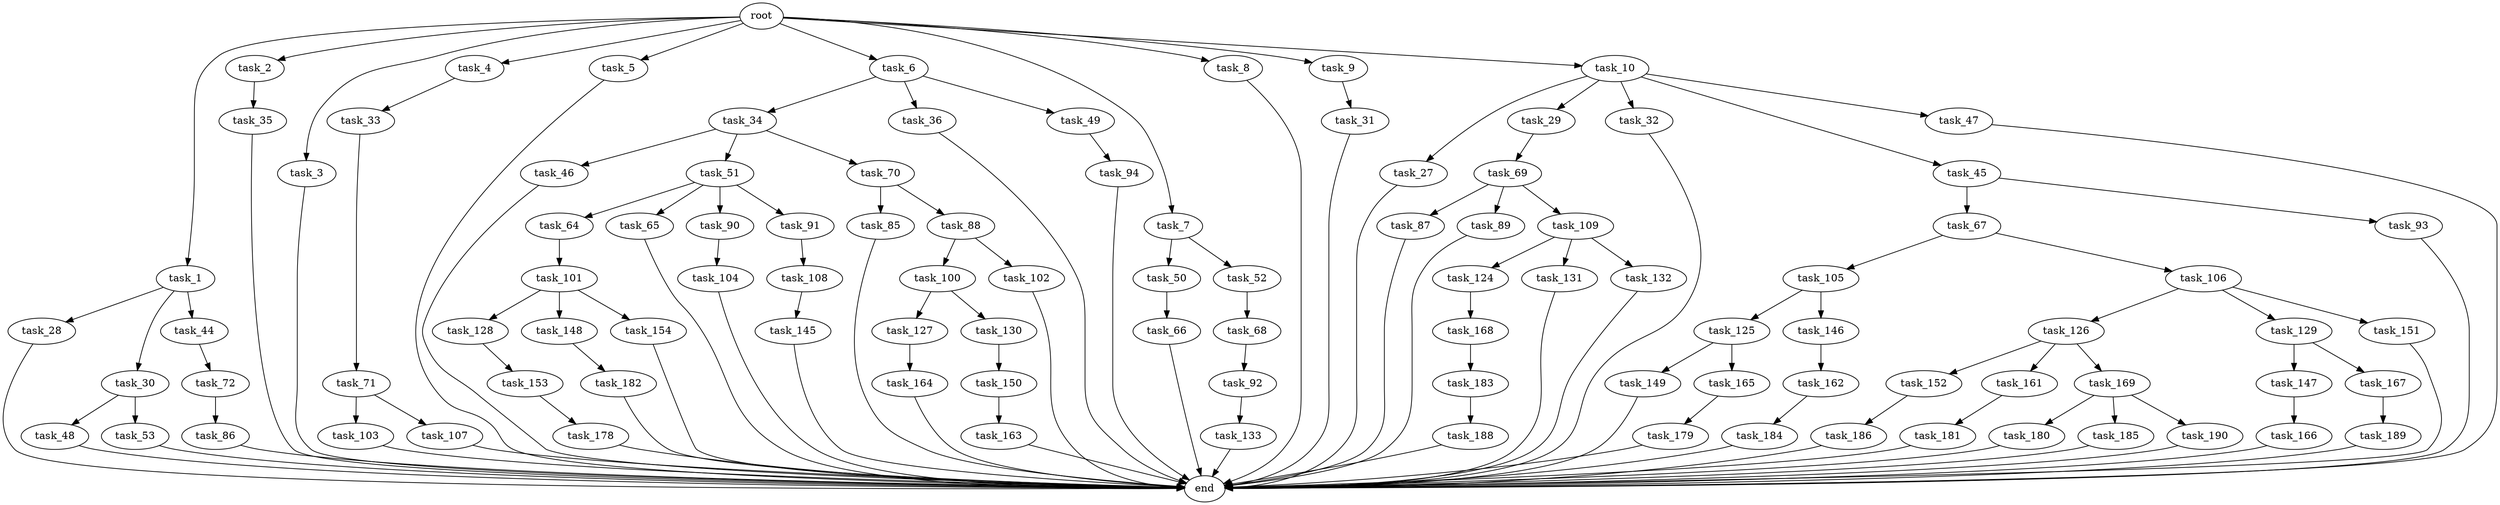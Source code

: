 digraph G {
  root [size="0.000000"];
  task_1 [size="1024.000000"];
  task_2 [size="1024.000000"];
  task_3 [size="1024.000000"];
  task_4 [size="1024.000000"];
  task_5 [size="1024.000000"];
  task_6 [size="1024.000000"];
  task_7 [size="1024.000000"];
  task_8 [size="1024.000000"];
  task_9 [size="1024.000000"];
  task_10 [size="1024.000000"];
  task_27 [size="137438953472.000000"];
  task_28 [size="695784701952.000000"];
  task_29 [size="137438953472.000000"];
  task_30 [size="695784701952.000000"];
  task_31 [size="695784701952.000000"];
  task_32 [size="137438953472.000000"];
  task_33 [size="695784701952.000000"];
  task_34 [size="137438953472.000000"];
  task_35 [size="137438953472.000000"];
  task_36 [size="137438953472.000000"];
  task_44 [size="695784701952.000000"];
  task_45 [size="137438953472.000000"];
  task_46 [size="214748364800.000000"];
  task_47 [size="137438953472.000000"];
  task_48 [size="420906795008.000000"];
  task_49 [size="137438953472.000000"];
  task_50 [size="214748364800.000000"];
  task_51 [size="214748364800.000000"];
  task_52 [size="214748364800.000000"];
  task_53 [size="420906795008.000000"];
  task_64 [size="137438953472.000000"];
  task_65 [size="137438953472.000000"];
  task_66 [size="137438953472.000000"];
  task_67 [size="77309411328.000000"];
  task_68 [size="695784701952.000000"];
  task_69 [size="549755813888.000000"];
  task_70 [size="214748364800.000000"];
  task_71 [size="77309411328.000000"];
  task_72 [size="309237645312.000000"];
  task_85 [size="420906795008.000000"];
  task_86 [size="420906795008.000000"];
  task_87 [size="695784701952.000000"];
  task_88 [size="420906795008.000000"];
  task_89 [size="695784701952.000000"];
  task_90 [size="137438953472.000000"];
  task_91 [size="137438953472.000000"];
  task_92 [size="137438953472.000000"];
  task_93 [size="77309411328.000000"];
  task_94 [size="309237645312.000000"];
  task_100 [size="34359738368.000000"];
  task_101 [size="137438953472.000000"];
  task_102 [size="34359738368.000000"];
  task_103 [size="214748364800.000000"];
  task_104 [size="420906795008.000000"];
  task_105 [size="34359738368.000000"];
  task_106 [size="34359738368.000000"];
  task_107 [size="214748364800.000000"];
  task_108 [size="137438953472.000000"];
  task_109 [size="695784701952.000000"];
  task_124 [size="214748364800.000000"];
  task_125 [size="137438953472.000000"];
  task_126 [size="549755813888.000000"];
  task_127 [size="309237645312.000000"];
  task_128 [size="34359738368.000000"];
  task_129 [size="549755813888.000000"];
  task_130 [size="309237645312.000000"];
  task_131 [size="214748364800.000000"];
  task_132 [size="214748364800.000000"];
  task_133 [size="77309411328.000000"];
  task_145 [size="858993459200.000000"];
  task_146 [size="137438953472.000000"];
  task_147 [size="137438953472.000000"];
  task_148 [size="34359738368.000000"];
  task_149 [size="309237645312.000000"];
  task_150 [size="858993459200.000000"];
  task_151 [size="549755813888.000000"];
  task_152 [size="34359738368.000000"];
  task_153 [size="77309411328.000000"];
  task_154 [size="34359738368.000000"];
  task_161 [size="34359738368.000000"];
  task_162 [size="214748364800.000000"];
  task_163 [size="77309411328.000000"];
  task_164 [size="549755813888.000000"];
  task_165 [size="309237645312.000000"];
  task_166 [size="858993459200.000000"];
  task_167 [size="137438953472.000000"];
  task_168 [size="695784701952.000000"];
  task_169 [size="34359738368.000000"];
  task_178 [size="309237645312.000000"];
  task_179 [size="695784701952.000000"];
  task_180 [size="420906795008.000000"];
  task_181 [size="214748364800.000000"];
  task_182 [size="137438953472.000000"];
  task_183 [size="137438953472.000000"];
  task_184 [size="309237645312.000000"];
  task_185 [size="420906795008.000000"];
  task_186 [size="549755813888.000000"];
  task_188 [size="137438953472.000000"];
  task_189 [size="77309411328.000000"];
  task_190 [size="420906795008.000000"];
  end [size="0.000000"];

  root -> task_1 [size="1.000000"];
  root -> task_2 [size="1.000000"];
  root -> task_3 [size="1.000000"];
  root -> task_4 [size="1.000000"];
  root -> task_5 [size="1.000000"];
  root -> task_6 [size="1.000000"];
  root -> task_7 [size="1.000000"];
  root -> task_8 [size="1.000000"];
  root -> task_9 [size="1.000000"];
  root -> task_10 [size="1.000000"];
  task_1 -> task_28 [size="679477248.000000"];
  task_1 -> task_30 [size="679477248.000000"];
  task_1 -> task_44 [size="679477248.000000"];
  task_2 -> task_35 [size="134217728.000000"];
  task_3 -> end [size="1.000000"];
  task_4 -> task_33 [size="679477248.000000"];
  task_5 -> end [size="1.000000"];
  task_6 -> task_34 [size="134217728.000000"];
  task_6 -> task_36 [size="134217728.000000"];
  task_6 -> task_49 [size="134217728.000000"];
  task_7 -> task_50 [size="209715200.000000"];
  task_7 -> task_52 [size="209715200.000000"];
  task_8 -> end [size="1.000000"];
  task_9 -> task_31 [size="679477248.000000"];
  task_10 -> task_27 [size="134217728.000000"];
  task_10 -> task_29 [size="134217728.000000"];
  task_10 -> task_32 [size="134217728.000000"];
  task_10 -> task_45 [size="134217728.000000"];
  task_10 -> task_47 [size="134217728.000000"];
  task_27 -> end [size="1.000000"];
  task_28 -> end [size="1.000000"];
  task_29 -> task_69 [size="536870912.000000"];
  task_30 -> task_48 [size="411041792.000000"];
  task_30 -> task_53 [size="411041792.000000"];
  task_31 -> end [size="1.000000"];
  task_32 -> end [size="1.000000"];
  task_33 -> task_71 [size="75497472.000000"];
  task_34 -> task_46 [size="209715200.000000"];
  task_34 -> task_51 [size="209715200.000000"];
  task_34 -> task_70 [size="209715200.000000"];
  task_35 -> end [size="1.000000"];
  task_36 -> end [size="1.000000"];
  task_44 -> task_72 [size="301989888.000000"];
  task_45 -> task_67 [size="75497472.000000"];
  task_45 -> task_93 [size="75497472.000000"];
  task_46 -> end [size="1.000000"];
  task_47 -> end [size="1.000000"];
  task_48 -> end [size="1.000000"];
  task_49 -> task_94 [size="301989888.000000"];
  task_50 -> task_66 [size="134217728.000000"];
  task_51 -> task_64 [size="134217728.000000"];
  task_51 -> task_65 [size="134217728.000000"];
  task_51 -> task_90 [size="134217728.000000"];
  task_51 -> task_91 [size="134217728.000000"];
  task_52 -> task_68 [size="679477248.000000"];
  task_53 -> end [size="1.000000"];
  task_64 -> task_101 [size="134217728.000000"];
  task_65 -> end [size="1.000000"];
  task_66 -> end [size="1.000000"];
  task_67 -> task_105 [size="33554432.000000"];
  task_67 -> task_106 [size="33554432.000000"];
  task_68 -> task_92 [size="134217728.000000"];
  task_69 -> task_87 [size="679477248.000000"];
  task_69 -> task_89 [size="679477248.000000"];
  task_69 -> task_109 [size="679477248.000000"];
  task_70 -> task_85 [size="411041792.000000"];
  task_70 -> task_88 [size="411041792.000000"];
  task_71 -> task_103 [size="209715200.000000"];
  task_71 -> task_107 [size="209715200.000000"];
  task_72 -> task_86 [size="411041792.000000"];
  task_85 -> end [size="1.000000"];
  task_86 -> end [size="1.000000"];
  task_87 -> end [size="1.000000"];
  task_88 -> task_100 [size="33554432.000000"];
  task_88 -> task_102 [size="33554432.000000"];
  task_89 -> end [size="1.000000"];
  task_90 -> task_104 [size="411041792.000000"];
  task_91 -> task_108 [size="134217728.000000"];
  task_92 -> task_133 [size="75497472.000000"];
  task_93 -> end [size="1.000000"];
  task_94 -> end [size="1.000000"];
  task_100 -> task_127 [size="301989888.000000"];
  task_100 -> task_130 [size="301989888.000000"];
  task_101 -> task_128 [size="33554432.000000"];
  task_101 -> task_148 [size="33554432.000000"];
  task_101 -> task_154 [size="33554432.000000"];
  task_102 -> end [size="1.000000"];
  task_103 -> end [size="1.000000"];
  task_104 -> end [size="1.000000"];
  task_105 -> task_125 [size="134217728.000000"];
  task_105 -> task_146 [size="134217728.000000"];
  task_106 -> task_126 [size="536870912.000000"];
  task_106 -> task_129 [size="536870912.000000"];
  task_106 -> task_151 [size="536870912.000000"];
  task_107 -> end [size="1.000000"];
  task_108 -> task_145 [size="838860800.000000"];
  task_109 -> task_124 [size="209715200.000000"];
  task_109 -> task_131 [size="209715200.000000"];
  task_109 -> task_132 [size="209715200.000000"];
  task_124 -> task_168 [size="679477248.000000"];
  task_125 -> task_149 [size="301989888.000000"];
  task_125 -> task_165 [size="301989888.000000"];
  task_126 -> task_152 [size="33554432.000000"];
  task_126 -> task_161 [size="33554432.000000"];
  task_126 -> task_169 [size="33554432.000000"];
  task_127 -> task_164 [size="536870912.000000"];
  task_128 -> task_153 [size="75497472.000000"];
  task_129 -> task_147 [size="134217728.000000"];
  task_129 -> task_167 [size="134217728.000000"];
  task_130 -> task_150 [size="838860800.000000"];
  task_131 -> end [size="1.000000"];
  task_132 -> end [size="1.000000"];
  task_133 -> end [size="1.000000"];
  task_145 -> end [size="1.000000"];
  task_146 -> task_162 [size="209715200.000000"];
  task_147 -> task_166 [size="838860800.000000"];
  task_148 -> task_182 [size="134217728.000000"];
  task_149 -> end [size="1.000000"];
  task_150 -> task_163 [size="75497472.000000"];
  task_151 -> end [size="1.000000"];
  task_152 -> task_186 [size="536870912.000000"];
  task_153 -> task_178 [size="301989888.000000"];
  task_154 -> end [size="1.000000"];
  task_161 -> task_181 [size="209715200.000000"];
  task_162 -> task_184 [size="301989888.000000"];
  task_163 -> end [size="1.000000"];
  task_164 -> end [size="1.000000"];
  task_165 -> task_179 [size="679477248.000000"];
  task_166 -> end [size="1.000000"];
  task_167 -> task_189 [size="75497472.000000"];
  task_168 -> task_183 [size="134217728.000000"];
  task_169 -> task_180 [size="411041792.000000"];
  task_169 -> task_185 [size="411041792.000000"];
  task_169 -> task_190 [size="411041792.000000"];
  task_178 -> end [size="1.000000"];
  task_179 -> end [size="1.000000"];
  task_180 -> end [size="1.000000"];
  task_181 -> end [size="1.000000"];
  task_182 -> end [size="1.000000"];
  task_183 -> task_188 [size="134217728.000000"];
  task_184 -> end [size="1.000000"];
  task_185 -> end [size="1.000000"];
  task_186 -> end [size="1.000000"];
  task_188 -> end [size="1.000000"];
  task_189 -> end [size="1.000000"];
  task_190 -> end [size="1.000000"];
}
